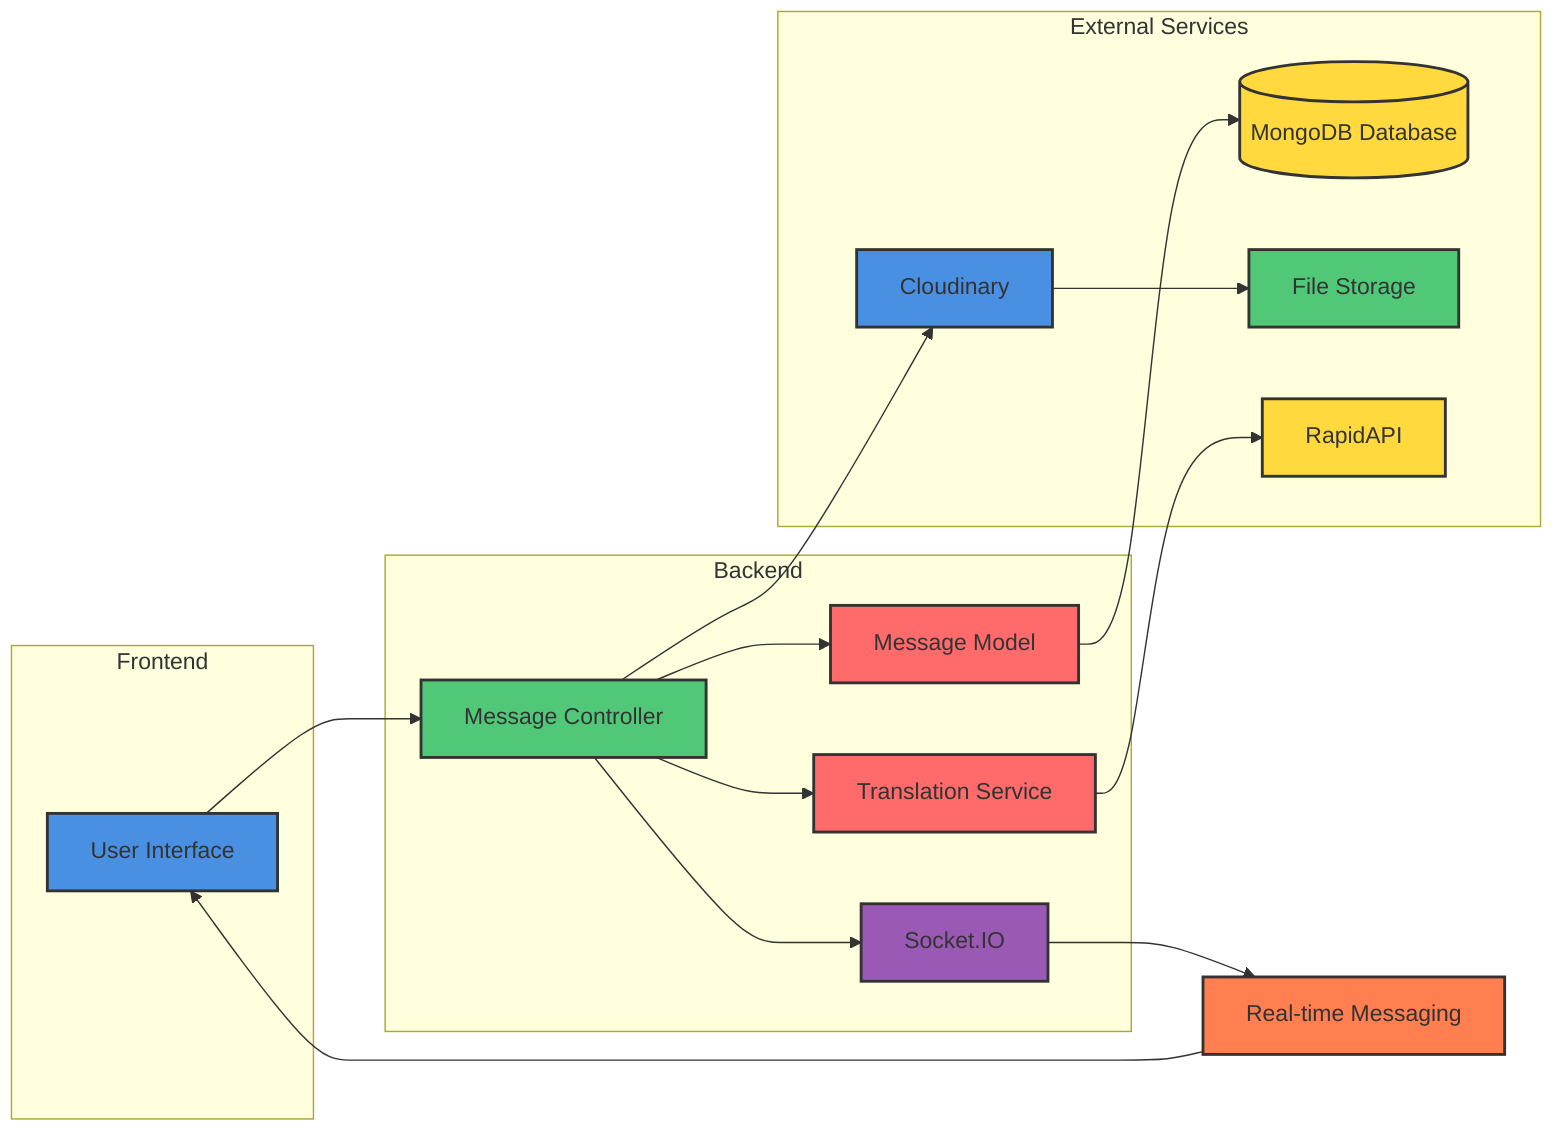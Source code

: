 graph LR
    A[User Interface] --> B[Message Controller]
    B --> C[Message Model]
    C --> D[(MongoDB Database)]
    B --> E[Socket.IO]
    E --> F[Real-time Messaging]
    F --> A
    B --> G[Cloudinary]
    G --> H[File Storage]
    B --> I[Translation Service]
    I --> J[RapidAPI]
    
    subgraph "Frontend"
        A
    end
    
    subgraph "Backend"
        B
        C
        E
        I
    end
    
    subgraph "External Services"
        D
        G
        H
        J
    end
    
    style A fill:#4A90E2,stroke:#333,stroke-width:2px
    style B fill:#50C878,stroke:#333,stroke-width:2px
    style C fill:#FF6B6B,stroke:#333,stroke-width:2px
    style D fill:#FFD93D,stroke:#333,stroke-width:2px
    style E fill:#9B59B6,stroke:#333,stroke-width:2px
    style F fill:#FF7F50,stroke:#333,stroke-width:2px
    style G fill:#4A90E2,stroke:#333,stroke-width:2px
    style H fill:#50C878,stroke:#333,stroke-width:2px
    style I fill:#FF6B6B,stroke:#333,stroke-width:2px
    style J fill:#FFD93D,stroke:#333,stroke-width:2px